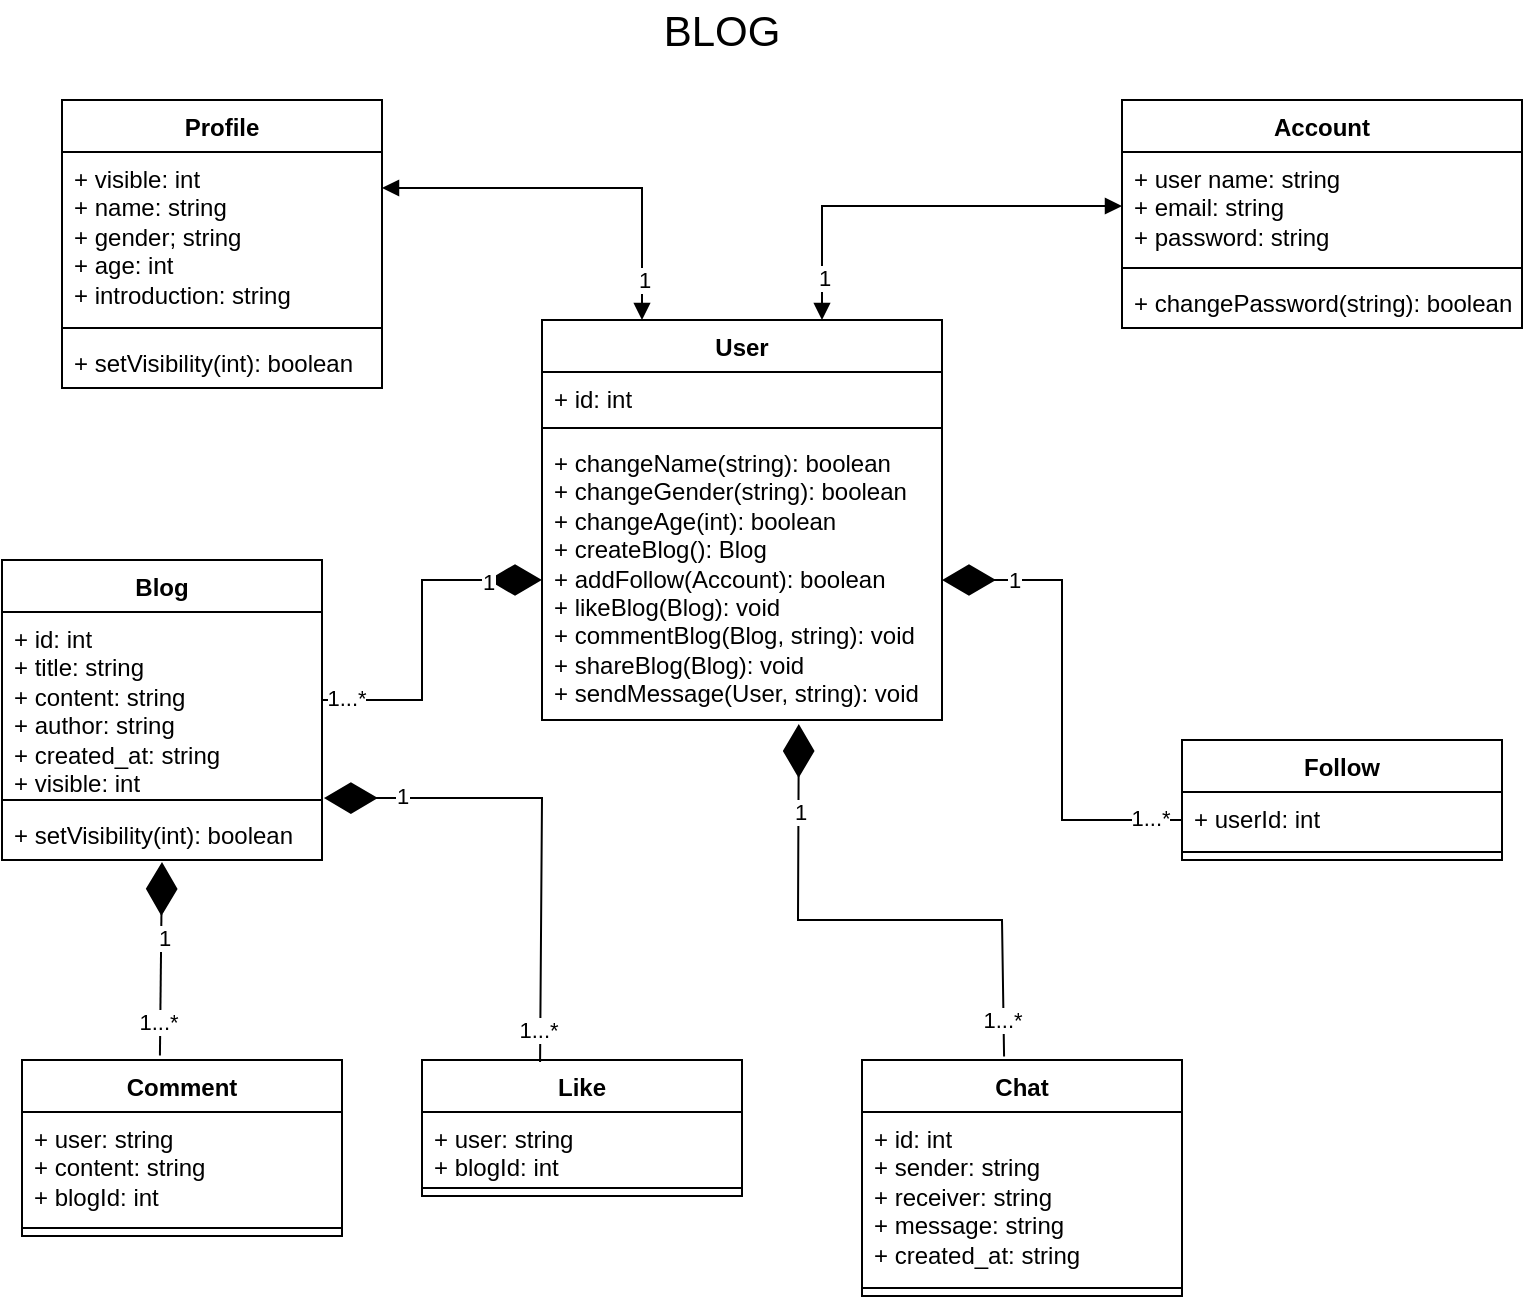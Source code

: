 <mxfile version="21.0.8" type="device"><diagram name="Page-1" id="ypAgcsInMEhE6g1guIb4"><mxGraphModel dx="984" dy="536" grid="1" gridSize="10" guides="1" tooltips="1" connect="1" arrows="1" fold="1" page="1" pageScale="1" pageWidth="850" pageHeight="1100" math="0" shadow="0"><root><mxCell id="0"/><mxCell id="1" parent="0"/><mxCell id="LijMDFKjj4bUzWIqzvyi-1" value="&lt;font style=&quot;font-size: 21px;&quot;&gt;BLOG&lt;/font&gt;" style="text;html=1;strokeColor=none;fillColor=none;align=center;verticalAlign=middle;whiteSpace=wrap;rounded=0;" parent="1" vertex="1"><mxGeometry x="360" y="30" width="60" height="30" as="geometry"/></mxCell><mxCell id="LijMDFKjj4bUzWIqzvyi-6" value="Blog" style="swimlane;fontStyle=1;align=center;verticalAlign=top;childLayout=stackLayout;horizontal=1;startSize=26;horizontalStack=0;resizeParent=1;resizeParentMax=0;resizeLast=0;collapsible=1;marginBottom=0;whiteSpace=wrap;html=1;" parent="1" vertex="1"><mxGeometry x="30" y="310" width="160" height="150" as="geometry"/></mxCell><mxCell id="LijMDFKjj4bUzWIqzvyi-7" value="+ id: int&lt;br&gt;+ title: string&lt;br&gt;+ content: string&lt;br&gt;+ author: string&lt;br&gt;+ created_at: string&lt;br&gt;+ visible: int" style="text;strokeColor=none;fillColor=none;align=left;verticalAlign=top;spacingLeft=4;spacingRight=4;overflow=hidden;rotatable=0;points=[[0,0.5],[1,0.5]];portConstraint=eastwest;whiteSpace=wrap;html=1;" parent="LijMDFKjj4bUzWIqzvyi-6" vertex="1"><mxGeometry y="26" width="160" height="90" as="geometry"/></mxCell><mxCell id="LijMDFKjj4bUzWIqzvyi-8" value="" style="line;strokeWidth=1;fillColor=none;align=left;verticalAlign=middle;spacingTop=-1;spacingLeft=3;spacingRight=3;rotatable=0;labelPosition=right;points=[];portConstraint=eastwest;strokeColor=inherit;" parent="LijMDFKjj4bUzWIqzvyi-6" vertex="1"><mxGeometry y="116" width="160" height="8" as="geometry"/></mxCell><mxCell id="LijMDFKjj4bUzWIqzvyi-9" value="+ setVisibility(int): boolean" style="text;strokeColor=none;fillColor=none;align=left;verticalAlign=top;spacingLeft=4;spacingRight=4;overflow=hidden;rotatable=0;points=[[0,0.5],[1,0.5]];portConstraint=eastwest;whiteSpace=wrap;html=1;" parent="LijMDFKjj4bUzWIqzvyi-6" vertex="1"><mxGeometry y="124" width="160" height="26" as="geometry"/></mxCell><mxCell id="LijMDFKjj4bUzWIqzvyi-10" value="Account" style="swimlane;fontStyle=1;align=center;verticalAlign=top;childLayout=stackLayout;horizontal=1;startSize=26;horizontalStack=0;resizeParent=1;resizeParentMax=0;resizeLast=0;collapsible=1;marginBottom=0;whiteSpace=wrap;html=1;" parent="1" vertex="1"><mxGeometry x="590" y="80" width="200" height="114" as="geometry"/></mxCell><mxCell id="LijMDFKjj4bUzWIqzvyi-11" value="+ user name: string&lt;br&gt;+ email: string&lt;br&gt;+&amp;nbsp;password:&amp;nbsp;string" style="text;strokeColor=none;fillColor=none;align=left;verticalAlign=top;spacingLeft=4;spacingRight=4;overflow=hidden;rotatable=0;points=[[0,0.5],[1,0.5]];portConstraint=eastwest;whiteSpace=wrap;html=1;" parent="LijMDFKjj4bUzWIqzvyi-10" vertex="1"><mxGeometry y="26" width="200" height="54" as="geometry"/></mxCell><mxCell id="LijMDFKjj4bUzWIqzvyi-12" value="" style="line;strokeWidth=1;fillColor=none;align=left;verticalAlign=middle;spacingTop=-1;spacingLeft=3;spacingRight=3;rotatable=0;labelPosition=right;points=[];portConstraint=eastwest;strokeColor=inherit;" parent="LijMDFKjj4bUzWIqzvyi-10" vertex="1"><mxGeometry y="80" width="200" height="8" as="geometry"/></mxCell><mxCell id="LijMDFKjj4bUzWIqzvyi-13" value="+ changePassword(string): boolean" style="text;strokeColor=none;fillColor=none;align=left;verticalAlign=top;spacingLeft=4;spacingRight=4;overflow=hidden;rotatable=0;points=[[0,0.5],[1,0.5]];portConstraint=eastwest;whiteSpace=wrap;html=1;" parent="LijMDFKjj4bUzWIqzvyi-10" vertex="1"><mxGeometry y="88" width="200" height="26" as="geometry"/></mxCell><mxCell id="LijMDFKjj4bUzWIqzvyi-14" value="Profile" style="swimlane;fontStyle=1;align=center;verticalAlign=top;childLayout=stackLayout;horizontal=1;startSize=26;horizontalStack=0;resizeParent=1;resizeParentMax=0;resizeLast=0;collapsible=1;marginBottom=0;whiteSpace=wrap;html=1;" parent="1" vertex="1"><mxGeometry x="60" y="80" width="160" height="144" as="geometry"/></mxCell><mxCell id="LijMDFKjj4bUzWIqzvyi-15" value="+ visible: int&lt;br&gt;+ name: string&lt;br style=&quot;border-color: var(--border-color);&quot;&gt;+ gender; string&lt;br style=&quot;border-color: var(--border-color);&quot;&gt;+ age: int&lt;br&gt;+ introduction: string" style="text;strokeColor=none;fillColor=none;align=left;verticalAlign=top;spacingLeft=4;spacingRight=4;overflow=hidden;rotatable=0;points=[[0,0.5],[1,0.5]];portConstraint=eastwest;whiteSpace=wrap;html=1;" parent="LijMDFKjj4bUzWIqzvyi-14" vertex="1"><mxGeometry y="26" width="160" height="84" as="geometry"/></mxCell><mxCell id="LijMDFKjj4bUzWIqzvyi-16" value="" style="line;strokeWidth=1;fillColor=none;align=left;verticalAlign=middle;spacingTop=-1;spacingLeft=3;spacingRight=3;rotatable=0;labelPosition=right;points=[];portConstraint=eastwest;strokeColor=inherit;" parent="LijMDFKjj4bUzWIqzvyi-14" vertex="1"><mxGeometry y="110" width="160" height="8" as="geometry"/></mxCell><mxCell id="LijMDFKjj4bUzWIqzvyi-17" value="+ setVisibility(int): boolean" style="text;strokeColor=none;fillColor=none;align=left;verticalAlign=top;spacingLeft=4;spacingRight=4;overflow=hidden;rotatable=0;points=[[0,0.5],[1,0.5]];portConstraint=eastwest;whiteSpace=wrap;html=1;" parent="LijMDFKjj4bUzWIqzvyi-14" vertex="1"><mxGeometry y="118" width="160" height="26" as="geometry"/></mxCell><mxCell id="LijMDFKjj4bUzWIqzvyi-18" value="User" style="swimlane;fontStyle=1;align=center;verticalAlign=top;childLayout=stackLayout;horizontal=1;startSize=26;horizontalStack=0;resizeParent=1;resizeParentMax=0;resizeLast=0;collapsible=1;marginBottom=0;whiteSpace=wrap;html=1;" parent="1" vertex="1"><mxGeometry x="300" y="190" width="200" height="200" as="geometry"/></mxCell><mxCell id="LijMDFKjj4bUzWIqzvyi-19" value="+ id: int" style="text;strokeColor=none;fillColor=none;align=left;verticalAlign=top;spacingLeft=4;spacingRight=4;overflow=hidden;rotatable=0;points=[[0,0.5],[1,0.5]];portConstraint=eastwest;whiteSpace=wrap;html=1;" parent="LijMDFKjj4bUzWIqzvyi-18" vertex="1"><mxGeometry y="26" width="200" height="24" as="geometry"/></mxCell><mxCell id="LijMDFKjj4bUzWIqzvyi-20" value="" style="line;strokeWidth=1;fillColor=none;align=left;verticalAlign=middle;spacingTop=-1;spacingLeft=3;spacingRight=3;rotatable=0;labelPosition=right;points=[];portConstraint=eastwest;strokeColor=inherit;" parent="LijMDFKjj4bUzWIqzvyi-18" vertex="1"><mxGeometry y="50" width="200" height="8" as="geometry"/></mxCell><mxCell id="LijMDFKjj4bUzWIqzvyi-21" value="+ changeName(string): boolean&lt;br&gt;+ changeGender(string): boolean&lt;br&gt;+ changeAge(int): boolean&lt;br&gt;+ createBlog(): Blog&lt;br&gt;+ addFollow(Account): boolean&lt;br&gt;+ likeBlog(Blog): void&lt;br&gt;+ commentBlog(Blog, string): void&lt;br&gt;+ shareBlog(Blog): void&lt;br&gt;+ sendMessage(User, string): void" style="text;strokeColor=none;fillColor=none;align=left;verticalAlign=top;spacingLeft=4;spacingRight=4;overflow=hidden;rotatable=0;points=[[0,0.5],[1,0.5]];portConstraint=eastwest;whiteSpace=wrap;html=1;" parent="LijMDFKjj4bUzWIqzvyi-18" vertex="1"><mxGeometry y="58" width="200" height="142" as="geometry"/></mxCell><mxCell id="LijMDFKjj4bUzWIqzvyi-22" value="Follow" style="swimlane;fontStyle=1;align=center;verticalAlign=top;childLayout=stackLayout;horizontal=1;startSize=26;horizontalStack=0;resizeParent=1;resizeParentMax=0;resizeLast=0;collapsible=1;marginBottom=0;whiteSpace=wrap;html=1;" parent="1" vertex="1"><mxGeometry x="620" y="400" width="160" height="60" as="geometry"/></mxCell><mxCell id="LijMDFKjj4bUzWIqzvyi-23" value="+ userId: int" style="text;strokeColor=none;fillColor=none;align=left;verticalAlign=top;spacingLeft=4;spacingRight=4;overflow=hidden;rotatable=0;points=[[0,0.5],[1,0.5]];portConstraint=eastwest;whiteSpace=wrap;html=1;" parent="LijMDFKjj4bUzWIqzvyi-22" vertex="1"><mxGeometry y="26" width="160" height="26" as="geometry"/></mxCell><mxCell id="LijMDFKjj4bUzWIqzvyi-24" value="" style="line;strokeWidth=1;fillColor=none;align=left;verticalAlign=middle;spacingTop=-1;spacingLeft=3;spacingRight=3;rotatable=0;labelPosition=right;points=[];portConstraint=eastwest;strokeColor=inherit;" parent="LijMDFKjj4bUzWIqzvyi-22" vertex="1"><mxGeometry y="52" width="160" height="8" as="geometry"/></mxCell><mxCell id="LijMDFKjj4bUzWIqzvyi-31" value="" style="endArrow=diamondThin;endFill=1;endSize=24;html=1;rounded=0;" parent="1" edge="1"><mxGeometry width="160" relative="1" as="geometry"><mxPoint x="190" y="380" as="sourcePoint"/><mxPoint x="300" y="320" as="targetPoint"/><Array as="points"><mxPoint x="240" y="380"/><mxPoint x="240" y="320"/></Array></mxGeometry></mxCell><mxCell id="LijMDFKjj4bUzWIqzvyi-33" value="1" style="edgeLabel;html=1;align=center;verticalAlign=middle;resizable=0;points=[];" parent="LijMDFKjj4bUzWIqzvyi-31" vertex="1" connectable="0"><mxGeometry x="0.675" y="-1" relative="1" as="geometry"><mxPoint as="offset"/></mxGeometry></mxCell><mxCell id="LijMDFKjj4bUzWIqzvyi-35" value="1...*" style="edgeLabel;html=1;align=center;verticalAlign=middle;resizable=0;points=[];" parent="LijMDFKjj4bUzWIqzvyi-31" vertex="1" connectable="0"><mxGeometry x="-0.865" y="1" relative="1" as="geometry"><mxPoint as="offset"/></mxGeometry></mxCell><mxCell id="LijMDFKjj4bUzWIqzvyi-32" value="" style="endArrow=diamondThin;endFill=1;endSize=24;html=1;rounded=0;" parent="1" edge="1"><mxGeometry width="160" relative="1" as="geometry"><mxPoint x="620" y="440" as="sourcePoint"/><mxPoint x="500" y="320" as="targetPoint"/><Array as="points"><mxPoint x="560" y="440"/><mxPoint x="560" y="320"/></Array></mxGeometry></mxCell><mxCell id="LijMDFKjj4bUzWIqzvyi-34" value="1" style="edgeLabel;html=1;align=center;verticalAlign=middle;resizable=0;points=[];" parent="LijMDFKjj4bUzWIqzvyi-32" vertex="1" connectable="0"><mxGeometry x="0.7" relative="1" as="geometry"><mxPoint as="offset"/></mxGeometry></mxCell><mxCell id="LijMDFKjj4bUzWIqzvyi-36" value="1...*" style="edgeLabel;html=1;align=center;verticalAlign=middle;resizable=0;points=[];" parent="LijMDFKjj4bUzWIqzvyi-32" vertex="1" connectable="0"><mxGeometry x="-0.861" y="-1" relative="1" as="geometry"><mxPoint as="offset"/></mxGeometry></mxCell><mxCell id="LijMDFKjj4bUzWIqzvyi-37" value="" style="endArrow=block;startArrow=block;endFill=1;startFill=1;html=1;rounded=0;entryX=0.25;entryY=0;entryDx=0;entryDy=0;" parent="1" target="LijMDFKjj4bUzWIqzvyi-18" edge="1"><mxGeometry width="160" relative="1" as="geometry"><mxPoint x="220" y="124" as="sourcePoint"/><mxPoint x="450" y="110" as="targetPoint"/><Array as="points"><mxPoint x="350" y="124"/></Array></mxGeometry></mxCell><mxCell id="LijMDFKjj4bUzWIqzvyi-38" value="1" style="edgeLabel;html=1;align=center;verticalAlign=middle;resizable=0;points=[];" parent="LijMDFKjj4bUzWIqzvyi-37" vertex="1" connectable="0"><mxGeometry x="0.795" y="1" relative="1" as="geometry"><mxPoint as="offset"/></mxGeometry></mxCell><mxCell id="LijMDFKjj4bUzWIqzvyi-39" value="" style="endArrow=block;startArrow=block;endFill=1;startFill=1;html=1;rounded=0;" parent="1" source="LijMDFKjj4bUzWIqzvyi-11" edge="1"><mxGeometry width="160" relative="1" as="geometry"><mxPoint x="230" y="129" as="sourcePoint"/><mxPoint x="440" y="190" as="targetPoint"/><Array as="points"><mxPoint x="440" y="133"/></Array></mxGeometry></mxCell><mxCell id="LijMDFKjj4bUzWIqzvyi-40" value="1" style="edgeLabel;html=1;align=center;verticalAlign=middle;resizable=0;points=[];" parent="LijMDFKjj4bUzWIqzvyi-39" vertex="1" connectable="0"><mxGeometry x="0.795" y="1" relative="1" as="geometry"><mxPoint as="offset"/></mxGeometry></mxCell><mxCell id="z0M1R9Wtmw-F2x1mI-R9-1" value="Comment" style="swimlane;fontStyle=1;align=center;verticalAlign=top;childLayout=stackLayout;horizontal=1;startSize=26;horizontalStack=0;resizeParent=1;resizeParentMax=0;resizeLast=0;collapsible=1;marginBottom=0;whiteSpace=wrap;html=1;" vertex="1" parent="1"><mxGeometry x="40" y="560" width="160" height="88" as="geometry"/></mxCell><mxCell id="z0M1R9Wtmw-F2x1mI-R9-2" value="+ user: string&lt;br&gt;+ content: string&lt;br&gt;+ blogId: int" style="text;strokeColor=none;fillColor=none;align=left;verticalAlign=top;spacingLeft=4;spacingRight=4;overflow=hidden;rotatable=0;points=[[0,0.5],[1,0.5]];portConstraint=eastwest;whiteSpace=wrap;html=1;" vertex="1" parent="z0M1R9Wtmw-F2x1mI-R9-1"><mxGeometry y="26" width="160" height="54" as="geometry"/></mxCell><mxCell id="z0M1R9Wtmw-F2x1mI-R9-3" value="" style="line;strokeWidth=1;fillColor=none;align=left;verticalAlign=middle;spacingTop=-1;spacingLeft=3;spacingRight=3;rotatable=0;labelPosition=right;points=[];portConstraint=eastwest;strokeColor=inherit;" vertex="1" parent="z0M1R9Wtmw-F2x1mI-R9-1"><mxGeometry y="80" width="160" height="8" as="geometry"/></mxCell><mxCell id="z0M1R9Wtmw-F2x1mI-R9-5" value="Like" style="swimlane;fontStyle=1;align=center;verticalAlign=top;childLayout=stackLayout;horizontal=1;startSize=26;horizontalStack=0;resizeParent=1;resizeParentMax=0;resizeLast=0;collapsible=1;marginBottom=0;whiteSpace=wrap;html=1;" vertex="1" parent="1"><mxGeometry x="240" y="560" width="160" height="68" as="geometry"/></mxCell><mxCell id="z0M1R9Wtmw-F2x1mI-R9-6" value="+ user: string&lt;br&gt;+ blogId: int" style="text;strokeColor=none;fillColor=none;align=left;verticalAlign=top;spacingLeft=4;spacingRight=4;overflow=hidden;rotatable=0;points=[[0,0.5],[1,0.5]];portConstraint=eastwest;whiteSpace=wrap;html=1;" vertex="1" parent="z0M1R9Wtmw-F2x1mI-R9-5"><mxGeometry y="26" width="160" height="34" as="geometry"/></mxCell><mxCell id="z0M1R9Wtmw-F2x1mI-R9-7" value="" style="line;strokeWidth=1;fillColor=none;align=left;verticalAlign=middle;spacingTop=-1;spacingLeft=3;spacingRight=3;rotatable=0;labelPosition=right;points=[];portConstraint=eastwest;strokeColor=inherit;" vertex="1" parent="z0M1R9Wtmw-F2x1mI-R9-5"><mxGeometry y="60" width="160" height="8" as="geometry"/></mxCell><mxCell id="z0M1R9Wtmw-F2x1mI-R9-8" value="" style="endArrow=diamondThin;endFill=1;endSize=24;html=1;rounded=0;entryX=1.006;entryY=-0.192;entryDx=0;entryDy=0;entryPerimeter=0;exitX=0.369;exitY=0.015;exitDx=0;exitDy=0;exitPerimeter=0;" edge="1" parent="1" source="z0M1R9Wtmw-F2x1mI-R9-5" target="LijMDFKjj4bUzWIqzvyi-9"><mxGeometry width="160" relative="1" as="geometry"><mxPoint x="270" y="541" as="sourcePoint"/><mxPoint x="360" y="420" as="targetPoint"/><Array as="points"><mxPoint x="300" y="429"/></Array></mxGeometry></mxCell><mxCell id="z0M1R9Wtmw-F2x1mI-R9-9" value="1" style="edgeLabel;html=1;align=center;verticalAlign=middle;resizable=0;points=[];" vertex="1" connectable="0" parent="z0M1R9Wtmw-F2x1mI-R9-8"><mxGeometry x="0.675" y="-1" relative="1" as="geometry"><mxPoint as="offset"/></mxGeometry></mxCell><mxCell id="z0M1R9Wtmw-F2x1mI-R9-10" value="1...*" style="edgeLabel;html=1;align=center;verticalAlign=middle;resizable=0;points=[];" vertex="1" connectable="0" parent="z0M1R9Wtmw-F2x1mI-R9-8"><mxGeometry x="-0.865" y="1" relative="1" as="geometry"><mxPoint as="offset"/></mxGeometry></mxCell><mxCell id="z0M1R9Wtmw-F2x1mI-R9-11" value="" style="endArrow=diamondThin;endFill=1;endSize=24;html=1;rounded=0;entryX=0.5;entryY=1.038;entryDx=0;entryDy=0;entryPerimeter=0;exitX=0.431;exitY=-0.026;exitDx=0;exitDy=0;exitPerimeter=0;" edge="1" parent="1" source="z0M1R9Wtmw-F2x1mI-R9-1" target="LijMDFKjj4bUzWIqzvyi-9"><mxGeometry width="160" relative="1" as="geometry"><mxPoint x="309" y="571" as="sourcePoint"/><mxPoint x="201" y="417" as="targetPoint"/><Array as="points"/></mxGeometry></mxCell><mxCell id="z0M1R9Wtmw-F2x1mI-R9-12" value="1" style="edgeLabel;html=1;align=center;verticalAlign=middle;resizable=0;points=[];" vertex="1" connectable="0" parent="z0M1R9Wtmw-F2x1mI-R9-11"><mxGeometry x="0.675" y="-1" relative="1" as="geometry"><mxPoint y="22" as="offset"/></mxGeometry></mxCell><mxCell id="z0M1R9Wtmw-F2x1mI-R9-13" value="1...*" style="edgeLabel;html=1;align=center;verticalAlign=middle;resizable=0;points=[];" vertex="1" connectable="0" parent="z0M1R9Wtmw-F2x1mI-R9-11"><mxGeometry x="-0.865" y="1" relative="1" as="geometry"><mxPoint y="-10" as="offset"/></mxGeometry></mxCell><mxCell id="z0M1R9Wtmw-F2x1mI-R9-14" value="Chat" style="swimlane;fontStyle=1;align=center;verticalAlign=top;childLayout=stackLayout;horizontal=1;startSize=26;horizontalStack=0;resizeParent=1;resizeParentMax=0;resizeLast=0;collapsible=1;marginBottom=0;whiteSpace=wrap;html=1;" vertex="1" parent="1"><mxGeometry x="460" y="560" width="160" height="118" as="geometry"/></mxCell><mxCell id="z0M1R9Wtmw-F2x1mI-R9-15" value="+ id: int&lt;br&gt;+ sender: string&lt;br&gt;+ receiver: string&lt;br&gt;+ message: string&lt;br&gt;+ created_at: string" style="text;strokeColor=none;fillColor=none;align=left;verticalAlign=top;spacingLeft=4;spacingRight=4;overflow=hidden;rotatable=0;points=[[0,0.5],[1,0.5]];portConstraint=eastwest;whiteSpace=wrap;html=1;" vertex="1" parent="z0M1R9Wtmw-F2x1mI-R9-14"><mxGeometry y="26" width="160" height="84" as="geometry"/></mxCell><mxCell id="z0M1R9Wtmw-F2x1mI-R9-16" value="" style="line;strokeWidth=1;fillColor=none;align=left;verticalAlign=middle;spacingTop=-1;spacingLeft=3;spacingRight=3;rotatable=0;labelPosition=right;points=[];portConstraint=eastwest;strokeColor=inherit;" vertex="1" parent="z0M1R9Wtmw-F2x1mI-R9-14"><mxGeometry y="110" width="160" height="8" as="geometry"/></mxCell><mxCell id="z0M1R9Wtmw-F2x1mI-R9-17" value="" style="endArrow=diamondThin;endFill=1;endSize=24;html=1;rounded=0;entryX=0.642;entryY=1.014;entryDx=0;entryDy=0;entryPerimeter=0;exitX=0.444;exitY=-0.015;exitDx=0;exitDy=0;exitPerimeter=0;" edge="1" parent="1" source="z0M1R9Wtmw-F2x1mI-R9-14" target="LijMDFKjj4bUzWIqzvyi-21"><mxGeometry width="160" relative="1" as="geometry"><mxPoint x="558" y="584" as="sourcePoint"/><mxPoint x="450" y="430" as="targetPoint"/><Array as="points"><mxPoint x="530" y="490"/><mxPoint x="428" y="490"/></Array></mxGeometry></mxCell><mxCell id="z0M1R9Wtmw-F2x1mI-R9-18" value="1" style="edgeLabel;html=1;align=center;verticalAlign=middle;resizable=0;points=[];" vertex="1" connectable="0" parent="z0M1R9Wtmw-F2x1mI-R9-17"><mxGeometry x="0.675" y="-1" relative="1" as="geometry"><mxPoint as="offset"/></mxGeometry></mxCell><mxCell id="z0M1R9Wtmw-F2x1mI-R9-19" value="1...*" style="edgeLabel;html=1;align=center;verticalAlign=middle;resizable=0;points=[];" vertex="1" connectable="0" parent="z0M1R9Wtmw-F2x1mI-R9-17"><mxGeometry x="-0.865" y="1" relative="1" as="geometry"><mxPoint as="offset"/></mxGeometry></mxCell></root></mxGraphModel></diagram></mxfile>